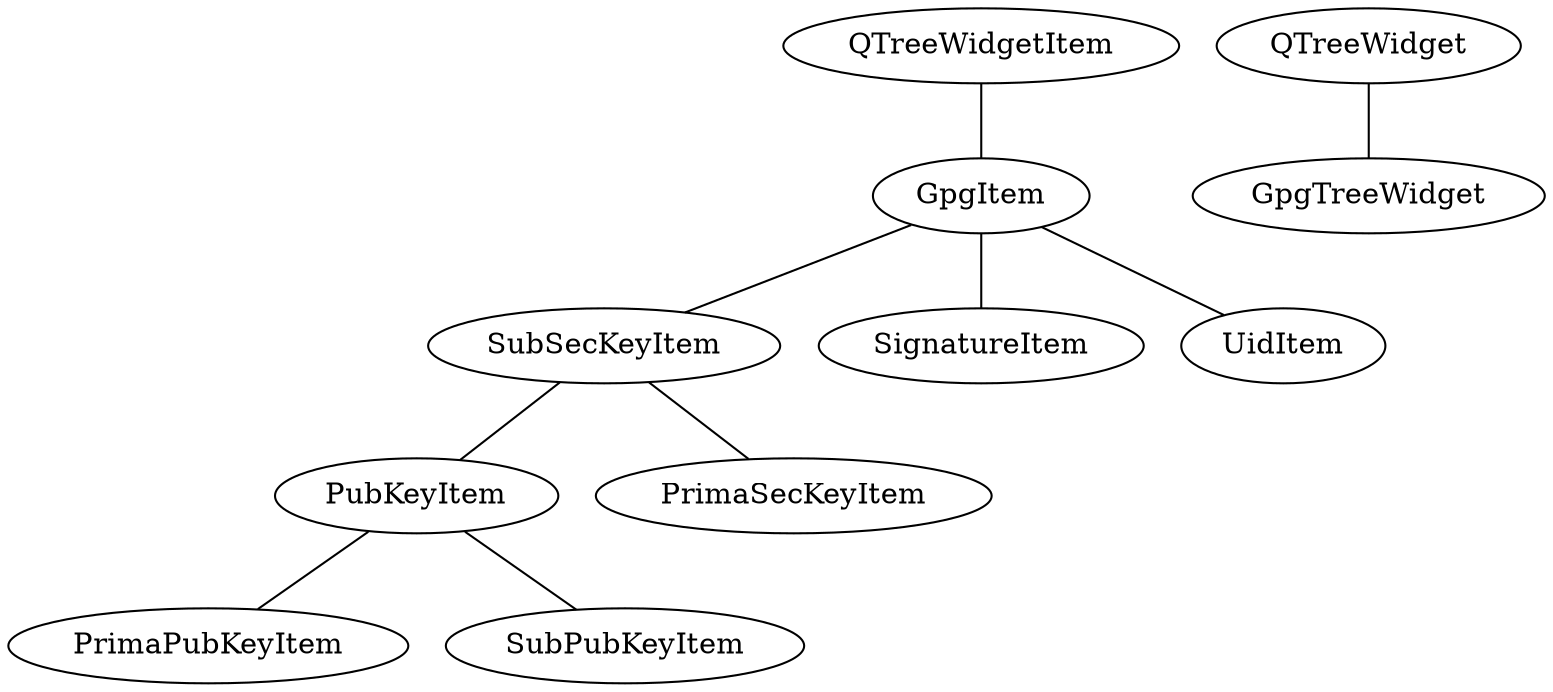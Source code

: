 graph G {
	graph [bb="-231.77,-144.96,286.1,108.07"];
	node [label="\N"];
	QTreeWidgetItem	 [height=0.5,
		pos="-136.88,-13.442",
		width=2.6359];
	GpgItem	 [height=0.5,
		pos="-62.684,-50.239",
		width=1.4443];
	QTreeWidgetItem -- GpgItem	 [pos="-102.82,-30.333 -99.47,-31.996 -96.085,-33.675 -92.776,-35.316"];
	SubSecKeyItem	 [height=0.5,
		pos="-4.4338,10.279",
		width=2.347];
	GpgItem -- SubSecKeyItem	 [pos="-46.148,-33.059 -38.479,-25.091 -29.368,-15.626 -21.62,-7.5766"];
	SignatureItem	 [height=0.5,
		pos="-121.35,-103.76",
		width=2.1665];
	GpgItem -- SignatureItem	 [pos="-81.245,-67.174 -87.824,-73.177 -95.243,-79.946 -101.89,-86.014"];
	UidItem	 [height=0.5,
		pos="-33.421,-126.96",
		width=1.354];
	GpgItem -- UidItem	 [pos="-55.75,-68.421 -51.085,-80.651 -44.961,-96.706 -40.307,-108.91"];
	QTreeWidget	 [height=0.5,
		pos="130.4,-87.68",
		width=2.022];
	GpgTreeWidget	 [height=0.5,
		pos="201.6,-98.32",
		width=2.347];
	QTreeWidget -- GpgTreeWidget	 [pos="192.87,-97.015 193.04,-97.04 193.2,-97.064 193.37,-97.089"];
	PubKeyItem	 [height=0.5,
		pos="77.553,20.831",
		width=1.8957];
	PrimaPubKeyItem	 [height=0.5,
		pos="117.87,90.074",
		width=2.672];
	PubKeyItem -- PrimaPubKeyItem	 [pos="87.935,38.663 93.907,48.921 101.39,61.774 107.38,72.062"];
	SubPubKeyItem	 [height=0.5,
		pos="144.9,-21.33",
		width=2.3831];
	PubKeyItem -- SubPubKeyItem	 [pos="104.17,4.1681 108.58,1.4061 113.17,-1.4619 117.6,-4.2344"];
	SubSecKeyItem -- PubKeyItem	 [pos="68.148,19.621 68.238,19.632 68.328,19.644 68.417,19.655"];
	PrimaSecKeyItem	 [height=0.5,
		pos="-35.558,86.549",
		width=2.6359];
	SubSecKeyItem -- PrimaSecKeyItem	 [pos="-11.81,28.354 -16.735,40.424 -23.19,56.242 -28.127,68.339"];
}
